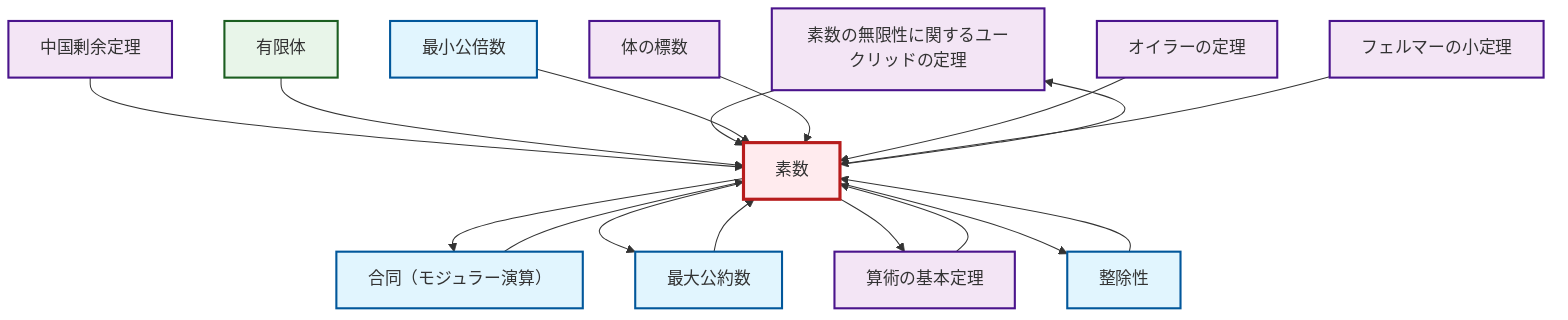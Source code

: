 graph TD
    classDef definition fill:#e1f5fe,stroke:#01579b,stroke-width:2px
    classDef theorem fill:#f3e5f5,stroke:#4a148c,stroke-width:2px
    classDef axiom fill:#fff3e0,stroke:#e65100,stroke-width:2px
    classDef example fill:#e8f5e9,stroke:#1b5e20,stroke-width:2px
    classDef current fill:#ffebee,stroke:#b71c1c,stroke-width:3px
    thm-euclid-infinitude-primes["素数の無限性に関するユークリッドの定理"]:::theorem
    ex-finite-field["有限体"]:::example
    thm-fermat-little["フェルマーの小定理"]:::theorem
    thm-fundamental-arithmetic["算術の基本定理"]:::theorem
    def-lcm["最小公倍数"]:::definition
    thm-chinese-remainder["中国剰余定理"]:::theorem
    def-prime["素数"]:::definition
    thm-field-characteristic["体の標数"]:::theorem
    def-divisibility["整除性"]:::definition
    def-congruence["合同（モジュラー演算）"]:::definition
    def-gcd["最大公約数"]:::definition
    thm-euler["オイラーの定理"]:::theorem
    thm-chinese-remainder --> def-prime
    def-prime --> def-congruence
    ex-finite-field --> def-prime
    thm-euclid-infinitude-primes --> def-prime
    def-prime --> def-gcd
    def-lcm --> def-prime
    def-congruence --> def-prime
    def-prime --> thm-fundamental-arithmetic
    def-prime --> def-divisibility
    def-prime --> thm-euclid-infinitude-primes
    thm-field-characteristic --> def-prime
    thm-euler --> def-prime
    def-divisibility --> def-prime
    thm-fermat-little --> def-prime
    def-gcd --> def-prime
    thm-fundamental-arithmetic --> def-prime
    class def-prime current